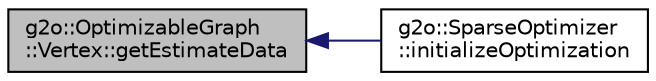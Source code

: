 digraph "g2o::OptimizableGraph::Vertex::getEstimateData"
{
  edge [fontname="Helvetica",fontsize="10",labelfontname="Helvetica",labelfontsize="10"];
  node [fontname="Helvetica",fontsize="10",shape=record];
  rankdir="LR";
  Node10 [label="g2o::OptimizableGraph\l::Vertex::getEstimateData",height=0.2,width=0.4,color="black", fillcolor="grey75", style="filled", fontcolor="black"];
  Node10 -> Node11 [dir="back",color="midnightblue",fontsize="10",style="solid"];
  Node11 [label="g2o::SparseOptimizer\l::initializeOptimization",height=0.2,width=0.4,color="black", fillcolor="white", style="filled",URL="$classg2o_1_1_sparse_optimizer.html#ab16dd36e32577ba5856239ce721ec70b"];
}
